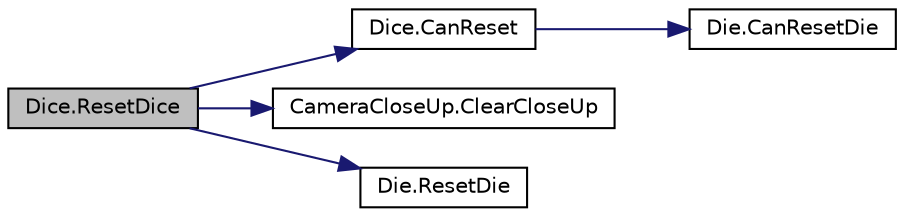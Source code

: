digraph "Dice.ResetDice"
{
 // LATEX_PDF_SIZE
  edge [fontname="Helvetica",fontsize="10",labelfontname="Helvetica",labelfontsize="10"];
  node [fontname="Helvetica",fontsize="10",shape=record];
  rankdir="LR";
  Node1 [label="Dice.ResetDice",height=0.2,width=0.4,color="black", fillcolor="grey75", style="filled", fontcolor="black",tooltip=" "];
  Node1 -> Node2 [color="midnightblue",fontsize="10",style="solid",fontname="Helvetica"];
  Node2 [label="Dice.CanReset",height=0.2,width=0.4,color="black", fillcolor="white", style="filled",URL="$class_dice.html#ace4c995eb73b784d1076fde140ce85af",tooltip=" "];
  Node2 -> Node3 [color="midnightblue",fontsize="10",style="solid",fontname="Helvetica"];
  Node3 [label="Die.CanResetDie",height=0.2,width=0.4,color="black", fillcolor="white", style="filled",URL="$class_die.html#a390d46459637fd249926cda472255d84",tooltip=" "];
  Node1 -> Node4 [color="midnightblue",fontsize="10",style="solid",fontname="Helvetica"];
  Node4 [label="CameraCloseUp.ClearCloseUp",height=0.2,width=0.4,color="black", fillcolor="white", style="filled",URL="$class_camera_close_up.html#ad31062bdf359a453fc85ebdd71fa1bae",tooltip=" "];
  Node1 -> Node5 [color="midnightblue",fontsize="10",style="solid",fontname="Helvetica"];
  Node5 [label="Die.ResetDie",height=0.2,width=0.4,color="black", fillcolor="white", style="filled",URL="$class_die.html#abc11c3d2bf0c0fba1555093eb5a8469e",tooltip=" "];
}
